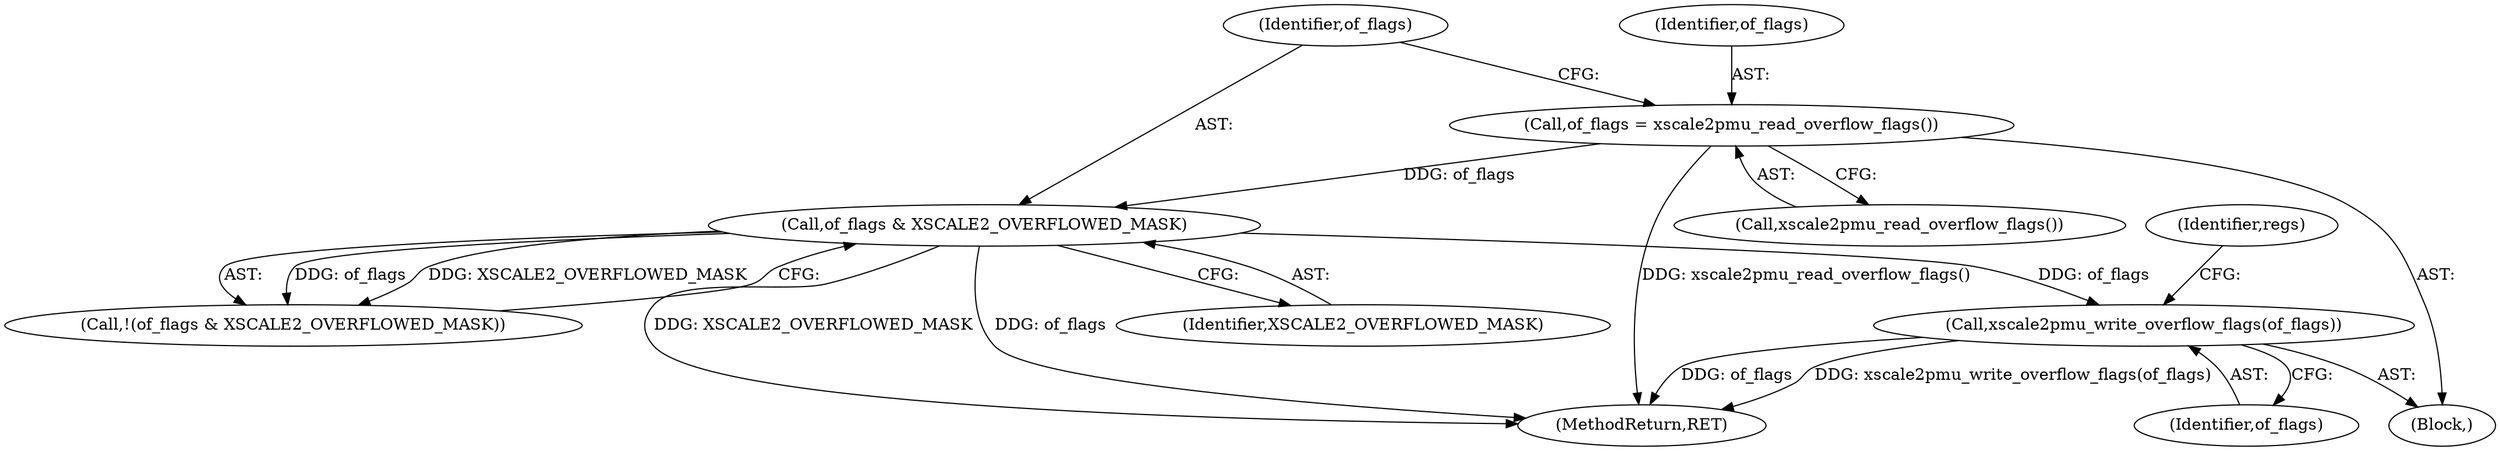 digraph "0_linux_a8b0ca17b80e92faab46ee7179ba9e99ccb61233_3@API" {
"1000131" [label="(Call,xscale2pmu_write_overflow_flags(of_flags))"];
"1000126" [label="(Call,of_flags & XSCALE2_OVERFLOWED_MASK)"];
"1000121" [label="(Call,of_flags = xscale2pmu_read_overflow_flags())"];
"1000126" [label="(Call,of_flags & XSCALE2_OVERFLOWED_MASK)"];
"1000121" [label="(Call,of_flags = xscale2pmu_read_overflow_flags())"];
"1000128" [label="(Identifier,XSCALE2_OVERFLOWED_MASK)"];
"1000127" [label="(Identifier,of_flags)"];
"1000107" [label="(Block,)"];
"1000125" [label="(Call,!(of_flags & XSCALE2_OVERFLOWED_MASK))"];
"1000131" [label="(Call,xscale2pmu_write_overflow_flags(of_flags))"];
"1000132" [label="(Identifier,of_flags)"];
"1000122" [label="(Identifier,of_flags)"];
"1000123" [label="(Call,xscale2pmu_read_overflow_flags())"];
"1000134" [label="(Identifier,regs)"];
"1000226" [label="(MethodReturn,RET)"];
"1000131" -> "1000107"  [label="AST: "];
"1000131" -> "1000132"  [label="CFG: "];
"1000132" -> "1000131"  [label="AST: "];
"1000134" -> "1000131"  [label="CFG: "];
"1000131" -> "1000226"  [label="DDG: of_flags"];
"1000131" -> "1000226"  [label="DDG: xscale2pmu_write_overflow_flags(of_flags)"];
"1000126" -> "1000131"  [label="DDG: of_flags"];
"1000126" -> "1000125"  [label="AST: "];
"1000126" -> "1000128"  [label="CFG: "];
"1000127" -> "1000126"  [label="AST: "];
"1000128" -> "1000126"  [label="AST: "];
"1000125" -> "1000126"  [label="CFG: "];
"1000126" -> "1000226"  [label="DDG: of_flags"];
"1000126" -> "1000226"  [label="DDG: XSCALE2_OVERFLOWED_MASK"];
"1000126" -> "1000125"  [label="DDG: of_flags"];
"1000126" -> "1000125"  [label="DDG: XSCALE2_OVERFLOWED_MASK"];
"1000121" -> "1000126"  [label="DDG: of_flags"];
"1000121" -> "1000107"  [label="AST: "];
"1000121" -> "1000123"  [label="CFG: "];
"1000122" -> "1000121"  [label="AST: "];
"1000123" -> "1000121"  [label="AST: "];
"1000127" -> "1000121"  [label="CFG: "];
"1000121" -> "1000226"  [label="DDG: xscale2pmu_read_overflow_flags()"];
}

